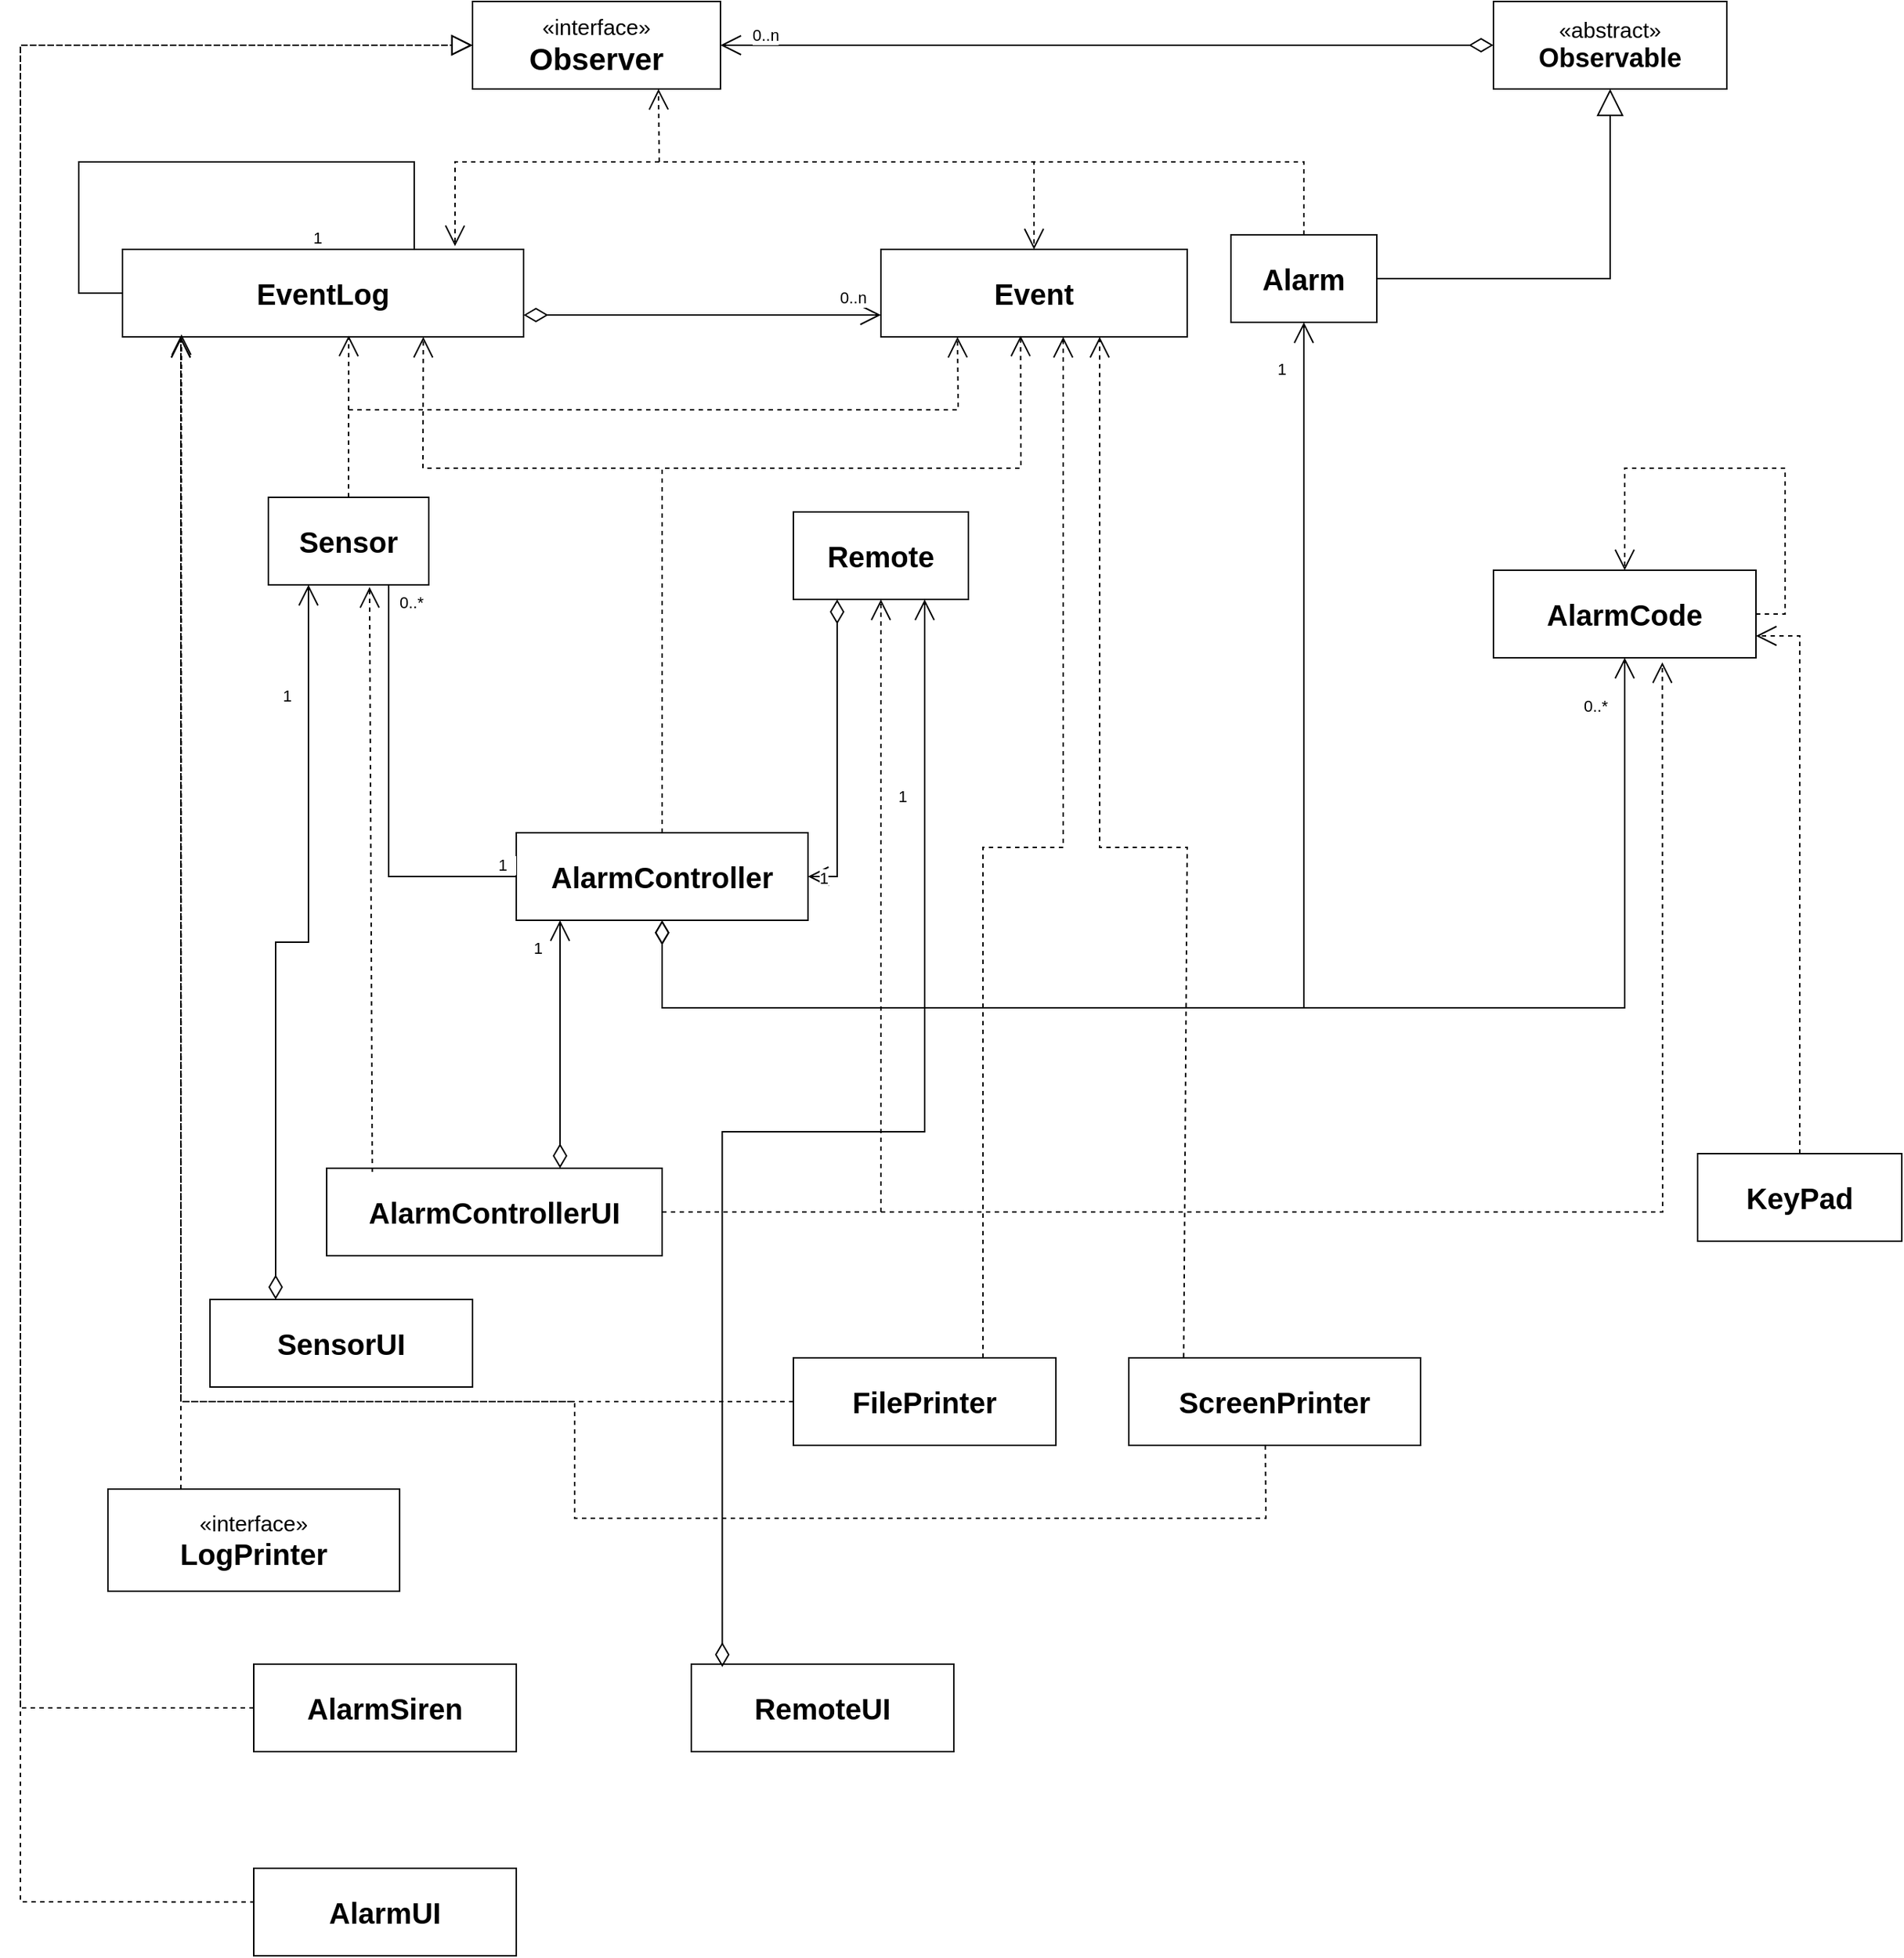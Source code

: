 <mxfile version="21.8.2" type="github">
  <diagram name="Page-1" id="9QkT-dfquWBo1i7XGJ58">
    <mxGraphModel dx="1505" dy="897" grid="1" gridSize="10" guides="1" tooltips="1" connect="1" arrows="1" fold="1" page="1" pageScale="1" pageWidth="4681" pageHeight="3300" math="0" shadow="0">
      <root>
        <mxCell id="0" />
        <mxCell id="1" parent="0" />
        <mxCell id="gXOxaUHu2-5eFUCQdVKU-1" value="&lt;font style=&quot;font-size: 20px;&quot;&gt;&lt;b&gt;Sensor&lt;/b&gt;&lt;/font&gt;" style="rounded=0;whiteSpace=wrap;html=1;" vertex="1" parent="1">
          <mxGeometry x="210" y="380" width="110" height="60" as="geometry" />
        </mxCell>
        <mxCell id="gXOxaUHu2-5eFUCQdVKU-2" value="&lt;font style=&quot;font-size: 20px;&quot;&gt;&lt;b&gt;Remote&lt;/b&gt;&lt;/font&gt;" style="rounded=0;whiteSpace=wrap;html=1;" vertex="1" parent="1">
          <mxGeometry x="570" y="390" width="120" height="60" as="geometry" />
        </mxCell>
        <mxCell id="gXOxaUHu2-5eFUCQdVKU-7" value="&lt;font style=&quot;font-size: 20px;&quot;&gt;&lt;b&gt;Alarm&lt;/b&gt;&lt;/font&gt;" style="rounded=0;whiteSpace=wrap;html=1;" vertex="1" parent="1">
          <mxGeometry x="870" y="200" width="100" height="60" as="geometry" />
        </mxCell>
        <mxCell id="gXOxaUHu2-5eFUCQdVKU-8" value="&lt;span style=&quot;font-size: 20px;&quot;&gt;&lt;b&gt;AlarmCode&lt;/b&gt;&lt;br&gt;&lt;/span&gt;" style="rounded=0;whiteSpace=wrap;html=1;" vertex="1" parent="1">
          <mxGeometry x="1050" y="430" width="180" height="60" as="geometry" />
        </mxCell>
        <mxCell id="gXOxaUHu2-5eFUCQdVKU-9" value="&lt;span style=&quot;font-size: 20px;&quot;&gt;&lt;b&gt;EventLog&lt;/b&gt;&lt;br&gt;&lt;/span&gt;" style="rounded=0;whiteSpace=wrap;html=1;" vertex="1" parent="1">
          <mxGeometry x="110" y="210" width="275" height="60" as="geometry" />
        </mxCell>
        <mxCell id="gXOxaUHu2-5eFUCQdVKU-10" value="&lt;font style=&quot;font-size: 20px;&quot;&gt;&lt;b&gt;Event&lt;/b&gt;&lt;/font&gt;" style="rounded=0;whiteSpace=wrap;html=1;" vertex="1" parent="1">
          <mxGeometry x="630" y="210" width="210" height="60" as="geometry" />
        </mxCell>
        <mxCell id="gXOxaUHu2-5eFUCQdVKU-11" value="&lt;span style=&quot;font-size: 20px;&quot;&gt;&lt;b&gt;AlarmController&lt;/b&gt;&lt;/span&gt;" style="rounded=0;whiteSpace=wrap;html=1;" vertex="1" parent="1">
          <mxGeometry x="380" y="610" width="200" height="60" as="geometry" />
        </mxCell>
        <mxCell id="gXOxaUHu2-5eFUCQdVKU-12" value="&lt;font style=&quot;font-size: 15px;&quot;&gt;«interface»&lt;/font&gt;&lt;br&gt;&lt;b&gt;&lt;font style=&quot;font-size: 21px;&quot;&gt;Observer&lt;/font&gt;&lt;/b&gt;" style="html=1;whiteSpace=wrap;" vertex="1" parent="1">
          <mxGeometry x="350" y="40" width="170" height="60" as="geometry" />
        </mxCell>
        <mxCell id="gXOxaUHu2-5eFUCQdVKU-13" value="&lt;font style=&quot;font-size: 15px;&quot;&gt;«abstract»&lt;/font&gt;&lt;br&gt;&lt;b&gt;&lt;font style=&quot;font-size: 18px;&quot;&gt;Observable&lt;/font&gt;&lt;/b&gt;" style="html=1;whiteSpace=wrap;" vertex="1" parent="1">
          <mxGeometry x="1050" y="40" width="160" height="60" as="geometry" />
        </mxCell>
        <mxCell id="gXOxaUHu2-5eFUCQdVKU-14" value="" style="endArrow=block;endSize=16;endFill=0;html=1;rounded=0;exitX=1;exitY=0.5;exitDx=0;exitDy=0;entryX=0.5;entryY=1;entryDx=0;entryDy=0;" edge="1" parent="1" source="gXOxaUHu2-5eFUCQdVKU-7" target="gXOxaUHu2-5eFUCQdVKU-13">
          <mxGeometry x="0.001" width="160" relative="1" as="geometry">
            <mxPoint x="920" y="170" as="sourcePoint" />
            <mxPoint x="1080" y="170" as="targetPoint" />
            <Array as="points">
              <mxPoint x="1130" y="230" />
            </Array>
            <mxPoint as="offset" />
          </mxGeometry>
        </mxCell>
        <mxCell id="gXOxaUHu2-5eFUCQdVKU-20" value="1" style="endArrow=open;html=1;endSize=12;startArrow=diamondThin;startSize=14;startFill=0;edgeStyle=orthogonalEdgeStyle;align=left;verticalAlign=bottom;rounded=0;exitX=0.25;exitY=1;exitDx=0;exitDy=0;entryX=1;entryY=0.5;entryDx=0;entryDy=0;" edge="1" parent="1" source="gXOxaUHu2-5eFUCQdVKU-2" target="gXOxaUHu2-5eFUCQdVKU-11">
          <mxGeometry x="0.944" y="10" relative="1" as="geometry">
            <mxPoint x="680" y="280" as="sourcePoint" />
            <mxPoint x="480" y="610" as="targetPoint" />
            <mxPoint as="offset" />
          </mxGeometry>
        </mxCell>
        <mxCell id="gXOxaUHu2-5eFUCQdVKU-21" value="" style="endArrow=open;endSize=12;dashed=1;html=1;rounded=0;exitX=0.5;exitY=0;exitDx=0;exitDy=0;entryX=0.564;entryY=0.985;entryDx=0;entryDy=0;entryPerimeter=0;" edge="1" parent="1" source="gXOxaUHu2-5eFUCQdVKU-1" target="gXOxaUHu2-5eFUCQdVKU-9">
          <mxGeometry width="160" relative="1" as="geometry">
            <mxPoint x="680" y="280" as="sourcePoint" />
            <mxPoint x="305" y="270" as="targetPoint" />
          </mxGeometry>
        </mxCell>
        <mxCell id="gXOxaUHu2-5eFUCQdVKU-22" value="" style="endArrow=open;endSize=12;dashed=1;html=1;rounded=0;exitX=0.5;exitY=0;exitDx=0;exitDy=0;entryX=0.25;entryY=1;entryDx=0;entryDy=0;" edge="1" parent="1" source="gXOxaUHu2-5eFUCQdVKU-1" target="gXOxaUHu2-5eFUCQdVKU-10">
          <mxGeometry x="0.385" y="8" width="160" relative="1" as="geometry">
            <mxPoint x="680" y="280" as="sourcePoint" />
            <mxPoint x="840" y="280" as="targetPoint" />
            <Array as="points">
              <mxPoint x="265" y="320" />
              <mxPoint x="683" y="320" />
            </Array>
            <mxPoint as="offset" />
          </mxGeometry>
        </mxCell>
        <mxCell id="gXOxaUHu2-5eFUCQdVKU-23" value="" style="endArrow=open;html=1;endSize=12;startArrow=diamondThin;startSize=14;startFill=0;edgeStyle=orthogonalEdgeStyle;rounded=0;exitX=0;exitY=0.5;exitDx=0;exitDy=0;entryX=1;entryY=0.5;entryDx=0;entryDy=0;" edge="1" parent="1" source="gXOxaUHu2-5eFUCQdVKU-13" target="gXOxaUHu2-5eFUCQdVKU-12">
          <mxGeometry x="0.019" y="60" relative="1" as="geometry">
            <mxPoint x="680" y="470" as="sourcePoint" />
            <mxPoint x="840" y="470" as="targetPoint" />
            <mxPoint as="offset" />
          </mxGeometry>
        </mxCell>
        <mxCell id="gXOxaUHu2-5eFUCQdVKU-24" value="0..n" style="edgeLabel;resizable=0;html=1;align=left;verticalAlign=top;" connectable="0" vertex="1" parent="gXOxaUHu2-5eFUCQdVKU-23">
          <mxGeometry x="-1" relative="1" as="geometry">
            <mxPoint x="-510" y="-20" as="offset" />
          </mxGeometry>
        </mxCell>
        <mxCell id="gXOxaUHu2-5eFUCQdVKU-26" value="" style="endArrow=none;html=1;edgeStyle=orthogonalEdgeStyle;rounded=0;exitX=0;exitY=0.5;exitDx=0;exitDy=0;entryX=0.5;entryY=0;entryDx=0;entryDy=0;" edge="1" parent="1" source="gXOxaUHu2-5eFUCQdVKU-9" target="gXOxaUHu2-5eFUCQdVKU-9">
          <mxGeometry relative="1" as="geometry">
            <mxPoint x="680" y="470" as="sourcePoint" />
            <mxPoint x="310" y="130" as="targetPoint" />
            <Array as="points">
              <mxPoint x="80" y="240" />
              <mxPoint x="80" y="150" />
              <mxPoint x="310" y="150" />
              <mxPoint x="310" y="210" />
            </Array>
          </mxGeometry>
        </mxCell>
        <mxCell id="gXOxaUHu2-5eFUCQdVKU-28" value="&amp;nbsp; &amp;nbsp; 1" style="edgeLabel;resizable=0;html=1;align=right;verticalAlign=bottom;" connectable="0" vertex="1" parent="gXOxaUHu2-5eFUCQdVKU-26">
          <mxGeometry x="1" relative="1" as="geometry" />
        </mxCell>
        <mxCell id="gXOxaUHu2-5eFUCQdVKU-29" value="" style="endArrow=open;html=1;endSize=12;startArrow=diamondThin;startSize=14;startFill=0;edgeStyle=orthogonalEdgeStyle;rounded=0;exitX=1;exitY=0.75;exitDx=0;exitDy=0;entryX=0;entryY=0.75;entryDx=0;entryDy=0;" edge="1" parent="1" source="gXOxaUHu2-5eFUCQdVKU-9" target="gXOxaUHu2-5eFUCQdVKU-10">
          <mxGeometry relative="1" as="geometry">
            <mxPoint x="680" y="470" as="sourcePoint" />
            <mxPoint x="840" y="470" as="targetPoint" />
          </mxGeometry>
        </mxCell>
        <mxCell id="gXOxaUHu2-5eFUCQdVKU-30" value="0..n" style="edgeLabel;resizable=0;html=1;align=left;verticalAlign=top;" connectable="0" vertex="1" parent="gXOxaUHu2-5eFUCQdVKU-29">
          <mxGeometry x="-1" relative="1" as="geometry">
            <mxPoint x="215" y="-25" as="offset" />
          </mxGeometry>
        </mxCell>
        <mxCell id="gXOxaUHu2-5eFUCQdVKU-32" value="" style="endArrow=none;html=1;edgeStyle=orthogonalEdgeStyle;rounded=0;exitX=0.75;exitY=1;exitDx=0;exitDy=0;entryX=0;entryY=0.5;entryDx=0;entryDy=0;" edge="1" parent="1" source="gXOxaUHu2-5eFUCQdVKU-1" target="gXOxaUHu2-5eFUCQdVKU-11">
          <mxGeometry relative="1" as="geometry">
            <mxPoint x="670" y="550" as="sourcePoint" />
            <mxPoint x="830" y="550" as="targetPoint" />
          </mxGeometry>
        </mxCell>
        <mxCell id="gXOxaUHu2-5eFUCQdVKU-33" value="0..*" style="edgeLabel;resizable=0;html=1;align=left;verticalAlign=bottom;" connectable="0" vertex="1" parent="gXOxaUHu2-5eFUCQdVKU-32">
          <mxGeometry x="-1" relative="1" as="geometry">
            <mxPoint x="5" y="20" as="offset" />
          </mxGeometry>
        </mxCell>
        <mxCell id="gXOxaUHu2-5eFUCQdVKU-34" value="1&amp;nbsp;&amp;nbsp;" style="edgeLabel;resizable=0;html=1;align=right;verticalAlign=bottom;" connectable="0" vertex="1" parent="gXOxaUHu2-5eFUCQdVKU-32">
          <mxGeometry x="1" relative="1" as="geometry" />
        </mxCell>
        <mxCell id="gXOxaUHu2-5eFUCQdVKU-35" value="0..*" style="endArrow=open;html=1;endSize=12;startArrow=diamondThin;startSize=14;startFill=0;edgeStyle=orthogonalEdgeStyle;align=left;verticalAlign=bottom;rounded=0;entryX=0.5;entryY=1;entryDx=0;entryDy=0;exitX=0.5;exitY=1;exitDx=0;exitDy=0;" edge="1" parent="1" source="gXOxaUHu2-5eFUCQdVKU-11" target="gXOxaUHu2-5eFUCQdVKU-8">
          <mxGeometry x="0.912" y="30" relative="1" as="geometry">
            <mxPoint x="580" y="640" as="sourcePoint" />
            <mxPoint x="840" y="470" as="targetPoint" />
            <Array as="points">
              <mxPoint x="480" y="730" />
              <mxPoint x="1140" y="730" />
            </Array>
            <mxPoint as="offset" />
          </mxGeometry>
        </mxCell>
        <mxCell id="gXOxaUHu2-5eFUCQdVKU-36" value="1" style="endArrow=open;html=1;endSize=12;startArrow=diamondThin;startSize=14;startFill=0;edgeStyle=orthogonalEdgeStyle;align=left;verticalAlign=bottom;rounded=0;entryX=0.5;entryY=1;entryDx=0;entryDy=0;" edge="1" parent="1" target="gXOxaUHu2-5eFUCQdVKU-7">
          <mxGeometry x="0.915" y="20" relative="1" as="geometry">
            <mxPoint x="480" y="670" as="sourcePoint" />
            <mxPoint x="840" y="470" as="targetPoint" />
            <Array as="points">
              <mxPoint x="480" y="670" />
              <mxPoint x="480" y="730" />
              <mxPoint x="920" y="730" />
            </Array>
            <mxPoint as="offset" />
          </mxGeometry>
        </mxCell>
        <mxCell id="gXOxaUHu2-5eFUCQdVKU-37" value="" style="endArrow=open;endSize=12;dashed=1;html=1;rounded=0;exitX=0.5;exitY=0;exitDx=0;exitDy=0;entryX=0.456;entryY=0.985;entryDx=0;entryDy=0;entryPerimeter=0;" edge="1" parent="1" target="gXOxaUHu2-5eFUCQdVKU-10">
          <mxGeometry x="0.385" y="8" width="160" relative="1" as="geometry">
            <mxPoint x="480" y="610" as="sourcePoint" />
            <mxPoint x="711" y="271" as="targetPoint" />
            <Array as="points">
              <mxPoint x="480" y="490" />
              <mxPoint x="480" y="360" />
              <mxPoint x="726" y="360" />
            </Array>
            <mxPoint as="offset" />
          </mxGeometry>
        </mxCell>
        <mxCell id="gXOxaUHu2-5eFUCQdVKU-38" value="" style="endArrow=open;endSize=12;dashed=1;html=1;rounded=0;entryX=0.75;entryY=1;entryDx=0;entryDy=0;" edge="1" parent="1" target="gXOxaUHu2-5eFUCQdVKU-9">
          <mxGeometry x="0.385" y="8" width="160" relative="1" as="geometry">
            <mxPoint x="480" y="610" as="sourcePoint" />
            <mxPoint x="835" y="270" as="targetPoint" />
            <Array as="points">
              <mxPoint x="480" y="360" />
              <mxPoint x="316" y="360" />
            </Array>
            <mxPoint as="offset" />
          </mxGeometry>
        </mxCell>
        <mxCell id="gXOxaUHu2-5eFUCQdVKU-39" value="" style="endArrow=open;endSize=12;dashed=1;html=1;rounded=0;entryX=0.829;entryY=-0.037;entryDx=0;entryDy=0;exitX=0.5;exitY=0;exitDx=0;exitDy=0;entryPerimeter=0;" edge="1" parent="1" source="gXOxaUHu2-5eFUCQdVKU-7" target="gXOxaUHu2-5eFUCQdVKU-9">
          <mxGeometry x="0.385" y="8" width="160" relative="1" as="geometry">
            <mxPoint x="810" y="160" as="sourcePoint" />
            <mxPoint x="925" y="100" as="targetPoint" />
            <Array as="points">
              <mxPoint x="920" y="150" />
              <mxPoint x="338" y="150" />
            </Array>
            <mxPoint as="offset" />
          </mxGeometry>
        </mxCell>
        <mxCell id="gXOxaUHu2-5eFUCQdVKU-40" value="" style="endArrow=open;endSize=12;dashed=1;html=1;rounded=0;entryX=0.5;entryY=0;entryDx=0;entryDy=0;" edge="1" parent="1" target="gXOxaUHu2-5eFUCQdVKU-10">
          <mxGeometry x="0.385" y="8" width="160" relative="1" as="geometry">
            <mxPoint x="920" y="200" as="sourcePoint" />
            <mxPoint x="730" y="110" as="targetPoint" />
            <Array as="points">
              <mxPoint x="920" y="150" />
              <mxPoint x="735" y="150" />
            </Array>
            <mxPoint as="offset" />
          </mxGeometry>
        </mxCell>
        <mxCell id="gXOxaUHu2-5eFUCQdVKU-41" value="" style="endArrow=open;endSize=12;dashed=1;html=1;rounded=0;entryX=0.75;entryY=1;entryDx=0;entryDy=0;" edge="1" parent="1" target="gXOxaUHu2-5eFUCQdVKU-12">
          <mxGeometry x="0.385" y="8" width="160" relative="1" as="geometry">
            <mxPoint x="920" y="200" as="sourcePoint" />
            <mxPoint x="1005" y="-10" as="targetPoint" />
            <Array as="points">
              <mxPoint x="920" y="150" />
              <mxPoint x="478" y="150" />
            </Array>
            <mxPoint as="offset" />
          </mxGeometry>
        </mxCell>
        <mxCell id="gXOxaUHu2-5eFUCQdVKU-42" value="&lt;span style=&quot;font-size: 20px;&quot;&gt;&lt;b&gt;AlarmControllerUI&lt;/b&gt;&lt;/span&gt;" style="rounded=0;whiteSpace=wrap;html=1;" vertex="1" parent="1">
          <mxGeometry x="250" y="840" width="230" height="60" as="geometry" />
        </mxCell>
        <mxCell id="gXOxaUHu2-5eFUCQdVKU-43" value="1" style="endArrow=open;html=1;endSize=12;startArrow=diamondThin;startSize=14;startFill=0;edgeStyle=orthogonalEdgeStyle;align=left;verticalAlign=bottom;rounded=0;" edge="1" parent="1">
          <mxGeometry x="0.669" y="20" relative="1" as="geometry">
            <mxPoint x="410" y="840" as="sourcePoint" />
            <mxPoint x="410" y="670" as="targetPoint" />
            <mxPoint as="offset" />
          </mxGeometry>
        </mxCell>
        <mxCell id="gXOxaUHu2-5eFUCQdVKU-44" value="" style="endArrow=open;endSize=12;dashed=1;html=1;rounded=0;exitX=1;exitY=0.5;exitDx=0;exitDy=0;entryX=0.5;entryY=1;entryDx=0;entryDy=0;" edge="1" parent="1" source="gXOxaUHu2-5eFUCQdVKU-42" target="gXOxaUHu2-5eFUCQdVKU-2">
          <mxGeometry x="0.385" y="8" width="160" relative="1" as="geometry">
            <mxPoint x="550.0" y="852.86" as="sourcePoint" />
            <mxPoint x="680" y="490" as="targetPoint" />
            <Array as="points">
              <mxPoint x="630" y="870" />
              <mxPoint x="630" y="720" />
            </Array>
            <mxPoint as="offset" />
          </mxGeometry>
        </mxCell>
        <mxCell id="gXOxaUHu2-5eFUCQdVKU-45" value="" style="endArrow=open;endSize=12;dashed=1;html=1;rounded=0;entryX=0.81;entryY=1.052;entryDx=0;entryDy=0;entryPerimeter=0;exitX=1;exitY=0.5;exitDx=0;exitDy=0;" edge="1" parent="1" source="gXOxaUHu2-5eFUCQdVKU-42">
          <mxGeometry x="0.385" y="8" width="160" relative="1" as="geometry">
            <mxPoint x="560" y="870" as="sourcePoint" />
            <mxPoint x="1165.8" y="493.12" as="targetPoint" />
            <Array as="points">
              <mxPoint x="1166" y="870" />
            </Array>
            <mxPoint as="offset" />
          </mxGeometry>
        </mxCell>
        <mxCell id="gXOxaUHu2-5eFUCQdVKU-46" value="" style="endArrow=open;endSize=12;dashed=1;html=1;rounded=0;exitX=0.136;exitY=0.041;exitDx=0;exitDy=0;entryX=0.631;entryY=1.026;entryDx=0;entryDy=0;exitPerimeter=0;entryPerimeter=0;" edge="1" parent="1" source="gXOxaUHu2-5eFUCQdVKU-42" target="gXOxaUHu2-5eFUCQdVKU-1">
          <mxGeometry width="160" relative="1" as="geometry">
            <mxPoint x="357.5" y="840" as="sourcePoint" />
            <mxPoint x="320" y="410" as="targetPoint" />
          </mxGeometry>
        </mxCell>
        <mxCell id="gXOxaUHu2-5eFUCQdVKU-47" value="" style="endArrow=open;endSize=12;dashed=1;html=1;rounded=0;exitX=1;exitY=0.5;exitDx=0;exitDy=0;entryX=0.5;entryY=0;entryDx=0;entryDy=0;" edge="1" parent="1" source="gXOxaUHu2-5eFUCQdVKU-8" target="gXOxaUHu2-5eFUCQdVKU-8">
          <mxGeometry x="0.385" y="8" width="160" relative="1" as="geometry">
            <mxPoint x="920" y="580" as="sourcePoint" />
            <mxPoint x="1440" y="600" as="targetPoint" />
            <Array as="points">
              <mxPoint x="1250" y="460" />
              <mxPoint x="1250" y="360" />
              <mxPoint x="1140" y="360" />
            </Array>
            <mxPoint as="offset" />
          </mxGeometry>
        </mxCell>
        <mxCell id="gXOxaUHu2-5eFUCQdVKU-48" value="&lt;span style=&quot;font-size: 20px;&quot;&gt;&lt;b&gt;KeyPad&lt;/b&gt;&lt;/span&gt;" style="rounded=0;whiteSpace=wrap;html=1;" vertex="1" parent="1">
          <mxGeometry x="1190" y="830" width="140" height="60" as="geometry" />
        </mxCell>
        <mxCell id="gXOxaUHu2-5eFUCQdVKU-49" value="" style="endArrow=open;endSize=12;dashed=1;html=1;rounded=0;exitX=0.5;exitY=0;exitDx=0;exitDy=0;entryX=1;entryY=0.75;entryDx=0;entryDy=0;" edge="1" parent="1" source="gXOxaUHu2-5eFUCQdVKU-48" target="gXOxaUHu2-5eFUCQdVKU-8">
          <mxGeometry x="0.385" y="8" width="160" relative="1" as="geometry">
            <mxPoint x="950" y="926.88" as="sourcePoint" />
            <mxPoint x="1240" y="480" as="targetPoint" />
            <Array as="points">
              <mxPoint x="1260" y="475" />
            </Array>
            <mxPoint as="offset" />
          </mxGeometry>
        </mxCell>
        <mxCell id="gXOxaUHu2-5eFUCQdVKU-50" value="&lt;span style=&quot;font-size: 20px;&quot;&gt;&lt;b&gt;FilePrinter&lt;/b&gt;&lt;/span&gt;" style="rounded=0;whiteSpace=wrap;html=1;" vertex="1" parent="1">
          <mxGeometry x="570" y="970" width="180" height="60" as="geometry" />
        </mxCell>
        <mxCell id="gXOxaUHu2-5eFUCQdVKU-51" value="&lt;span style=&quot;font-size: 20px;&quot;&gt;&lt;b&gt;ScreenPrinter&lt;br&gt;&lt;/b&gt;&lt;/span&gt;" style="rounded=0;whiteSpace=wrap;html=1;" vertex="1" parent="1">
          <mxGeometry x="800" y="970" width="200" height="60" as="geometry" />
        </mxCell>
        <mxCell id="gXOxaUHu2-5eFUCQdVKU-52" value="" style="endArrow=open;endSize=12;dashed=1;html=1;rounded=0;exitX=0.5;exitY=0;exitDx=0;exitDy=0;entryX=0.5;entryY=1;entryDx=0;entryDy=0;" edge="1" parent="1">
          <mxGeometry width="160" relative="1" as="geometry">
            <mxPoint x="700" y="970" as="sourcePoint" />
            <mxPoint x="755" y="270" as="targetPoint" />
            <Array as="points">
              <mxPoint x="700" y="620" />
              <mxPoint x="755" y="620" />
            </Array>
          </mxGeometry>
        </mxCell>
        <mxCell id="gXOxaUHu2-5eFUCQdVKU-56" value="" style="endArrow=open;endSize=12;dashed=1;html=1;rounded=0;exitX=0.188;exitY=-0.007;exitDx=0;exitDy=0;entryX=0.5;entryY=1;entryDx=0;entryDy=0;exitPerimeter=0;" edge="1" parent="1" source="gXOxaUHu2-5eFUCQdVKU-51">
          <mxGeometry width="160" relative="1" as="geometry">
            <mxPoint x="830" y="970" as="sourcePoint" />
            <mxPoint x="780" y="270" as="targetPoint" />
            <Array as="points">
              <mxPoint x="840" y="620" />
              <mxPoint x="780" y="620" />
            </Array>
          </mxGeometry>
        </mxCell>
        <mxCell id="gXOxaUHu2-5eFUCQdVKU-59" value="&lt;font style=&quot;font-size: 15px;&quot;&gt;«interface»&lt;/font&gt;&lt;br&gt;&lt;b&gt;&lt;font style=&quot;font-size: 20px;&quot;&gt;LogPrinter&lt;/font&gt;&lt;/b&gt;" style="html=1;whiteSpace=wrap;" vertex="1" parent="1">
          <mxGeometry x="100" y="1060" width="200" height="70" as="geometry" />
        </mxCell>
        <mxCell id="gXOxaUHu2-5eFUCQdVKU-60" value="" style="endArrow=open;endSize=12;dashed=1;html=1;rounded=0;exitX=0.25;exitY=0;exitDx=0;exitDy=0;entryX=0.147;entryY=0.97;entryDx=0;entryDy=0;entryPerimeter=0;" edge="1" parent="1" source="gXOxaUHu2-5eFUCQdVKU-59" target="gXOxaUHu2-5eFUCQdVKU-9">
          <mxGeometry width="160" relative="1" as="geometry">
            <mxPoint x="120" y="740" as="sourcePoint" />
            <mxPoint x="120" y="629" as="targetPoint" />
          </mxGeometry>
        </mxCell>
        <mxCell id="gXOxaUHu2-5eFUCQdVKU-61" value="" style="endArrow=open;endSize=12;dashed=1;html=1;rounded=0;exitX=0;exitY=0.5;exitDx=0;exitDy=0;" edge="1" parent="1" source="gXOxaUHu2-5eFUCQdVKU-50">
          <mxGeometry width="160" relative="1" as="geometry">
            <mxPoint x="220" y="700" as="sourcePoint" />
            <mxPoint x="150" y="270" as="targetPoint" />
            <Array as="points">
              <mxPoint x="150" y="1000" />
            </Array>
          </mxGeometry>
        </mxCell>
        <mxCell id="gXOxaUHu2-5eFUCQdVKU-62" value="" style="endArrow=open;endSize=12;dashed=1;html=1;rounded=0;exitX=0.468;exitY=1;exitDx=0;exitDy=0;exitPerimeter=0;" edge="1" parent="1" source="gXOxaUHu2-5eFUCQdVKU-51">
          <mxGeometry width="160" relative="1" as="geometry">
            <mxPoint x="460" y="1070" as="sourcePoint" />
            <mxPoint x="150" y="270" as="targetPoint" />
            <Array as="points">
              <mxPoint x="894" y="1080" />
              <mxPoint x="420" y="1080" />
              <mxPoint x="420" y="1000" />
              <mxPoint x="150" y="1000" />
            </Array>
          </mxGeometry>
        </mxCell>
        <mxCell id="gXOxaUHu2-5eFUCQdVKU-63" value="&lt;span style=&quot;font-size: 20px;&quot;&gt;&lt;b&gt;AlarmUI&lt;/b&gt;&lt;/span&gt;" style="rounded=0;whiteSpace=wrap;html=1;" vertex="1" parent="1">
          <mxGeometry x="200" y="1320" width="180" height="60" as="geometry" />
        </mxCell>
        <mxCell id="gXOxaUHu2-5eFUCQdVKU-64" value="&lt;span style=&quot;font-size: 20px;&quot;&gt;&lt;b&gt;AlarmSiren&lt;br&gt;&lt;/b&gt;&lt;/span&gt;" style="rounded=0;whiteSpace=wrap;html=1;" vertex="1" parent="1">
          <mxGeometry x="200" y="1180" width="180" height="60" as="geometry" />
        </mxCell>
        <mxCell id="gXOxaUHu2-5eFUCQdVKU-65" value="" style="endArrow=block;dashed=1;endFill=0;endSize=12;html=1;rounded=0;exitX=0.003;exitY=0.385;exitDx=0;exitDy=0;exitPerimeter=0;entryX=0;entryY=0.5;entryDx=0;entryDy=0;" edge="1" parent="1" source="gXOxaUHu2-5eFUCQdVKU-63" target="gXOxaUHu2-5eFUCQdVKU-12">
          <mxGeometry width="160" relative="1" as="geometry">
            <mxPoint x="540" y="800" as="sourcePoint" />
            <mxPoint x="700" y="800" as="targetPoint" />
            <Array as="points">
              <mxPoint x="40" y="1343" />
              <mxPoint x="40" y="70" />
            </Array>
          </mxGeometry>
        </mxCell>
        <mxCell id="gXOxaUHu2-5eFUCQdVKU-66" value="" style="endArrow=block;dashed=1;endFill=0;endSize=12;html=1;rounded=0;exitX=0;exitY=0.5;exitDx=0;exitDy=0;" edge="1" parent="1" source="gXOxaUHu2-5eFUCQdVKU-64">
          <mxGeometry width="160" relative="1" as="geometry">
            <mxPoint x="291" y="1213" as="sourcePoint" />
            <mxPoint x="350" y="70" as="targetPoint" />
            <Array as="points">
              <mxPoint x="40" y="1210" />
              <mxPoint x="40" y="70" />
            </Array>
          </mxGeometry>
        </mxCell>
        <mxCell id="gXOxaUHu2-5eFUCQdVKU-67" value="&lt;span style=&quot;font-size: 20px;&quot;&gt;&lt;b&gt;RemoteUI&lt;br&gt;&lt;/b&gt;&lt;/span&gt;" style="rounded=0;whiteSpace=wrap;html=1;" vertex="1" parent="1">
          <mxGeometry x="500" y="1180" width="180" height="60" as="geometry" />
        </mxCell>
        <mxCell id="gXOxaUHu2-5eFUCQdVKU-68" value="1" style="endArrow=open;html=1;endSize=12;startArrow=diamondThin;startSize=14;startFill=0;edgeStyle=orthogonalEdgeStyle;align=left;verticalAlign=bottom;rounded=0;entryX=0.75;entryY=1;entryDx=0;entryDy=0;exitX=0.118;exitY=0.033;exitDx=0;exitDy=0;exitPerimeter=0;" edge="1" parent="1" source="gXOxaUHu2-5eFUCQdVKU-67" target="gXOxaUHu2-5eFUCQdVKU-2">
          <mxGeometry x="0.669" y="20" relative="1" as="geometry">
            <mxPoint x="510" y="1160" as="sourcePoint" />
            <mxPoint x="650" y="430" as="targetPoint" />
            <mxPoint as="offset" />
          </mxGeometry>
        </mxCell>
        <mxCell id="gXOxaUHu2-5eFUCQdVKU-69" value="&lt;span style=&quot;font-size: 20px;&quot;&gt;&lt;b&gt;SensorUI&lt;br&gt;&lt;/b&gt;&lt;/span&gt;" style="rounded=0;whiteSpace=wrap;html=1;" vertex="1" parent="1">
          <mxGeometry x="170" y="930" width="180" height="60" as="geometry" />
        </mxCell>
        <mxCell id="gXOxaUHu2-5eFUCQdVKU-70" value="1" style="endArrow=open;html=1;endSize=12;startArrow=diamondThin;startSize=14;startFill=0;edgeStyle=orthogonalEdgeStyle;align=left;verticalAlign=bottom;rounded=0;exitX=0.25;exitY=0;exitDx=0;exitDy=0;entryX=0.25;entryY=1;entryDx=0;entryDy=0;" edge="1" parent="1" source="gXOxaUHu2-5eFUCQdVKU-69" target="gXOxaUHu2-5eFUCQdVKU-1">
          <mxGeometry x="0.669" y="20" relative="1" as="geometry">
            <mxPoint x="200" y="710" as="sourcePoint" />
            <mxPoint x="200" y="540" as="targetPoint" />
            <mxPoint as="offset" />
          </mxGeometry>
        </mxCell>
      </root>
    </mxGraphModel>
  </diagram>
</mxfile>

